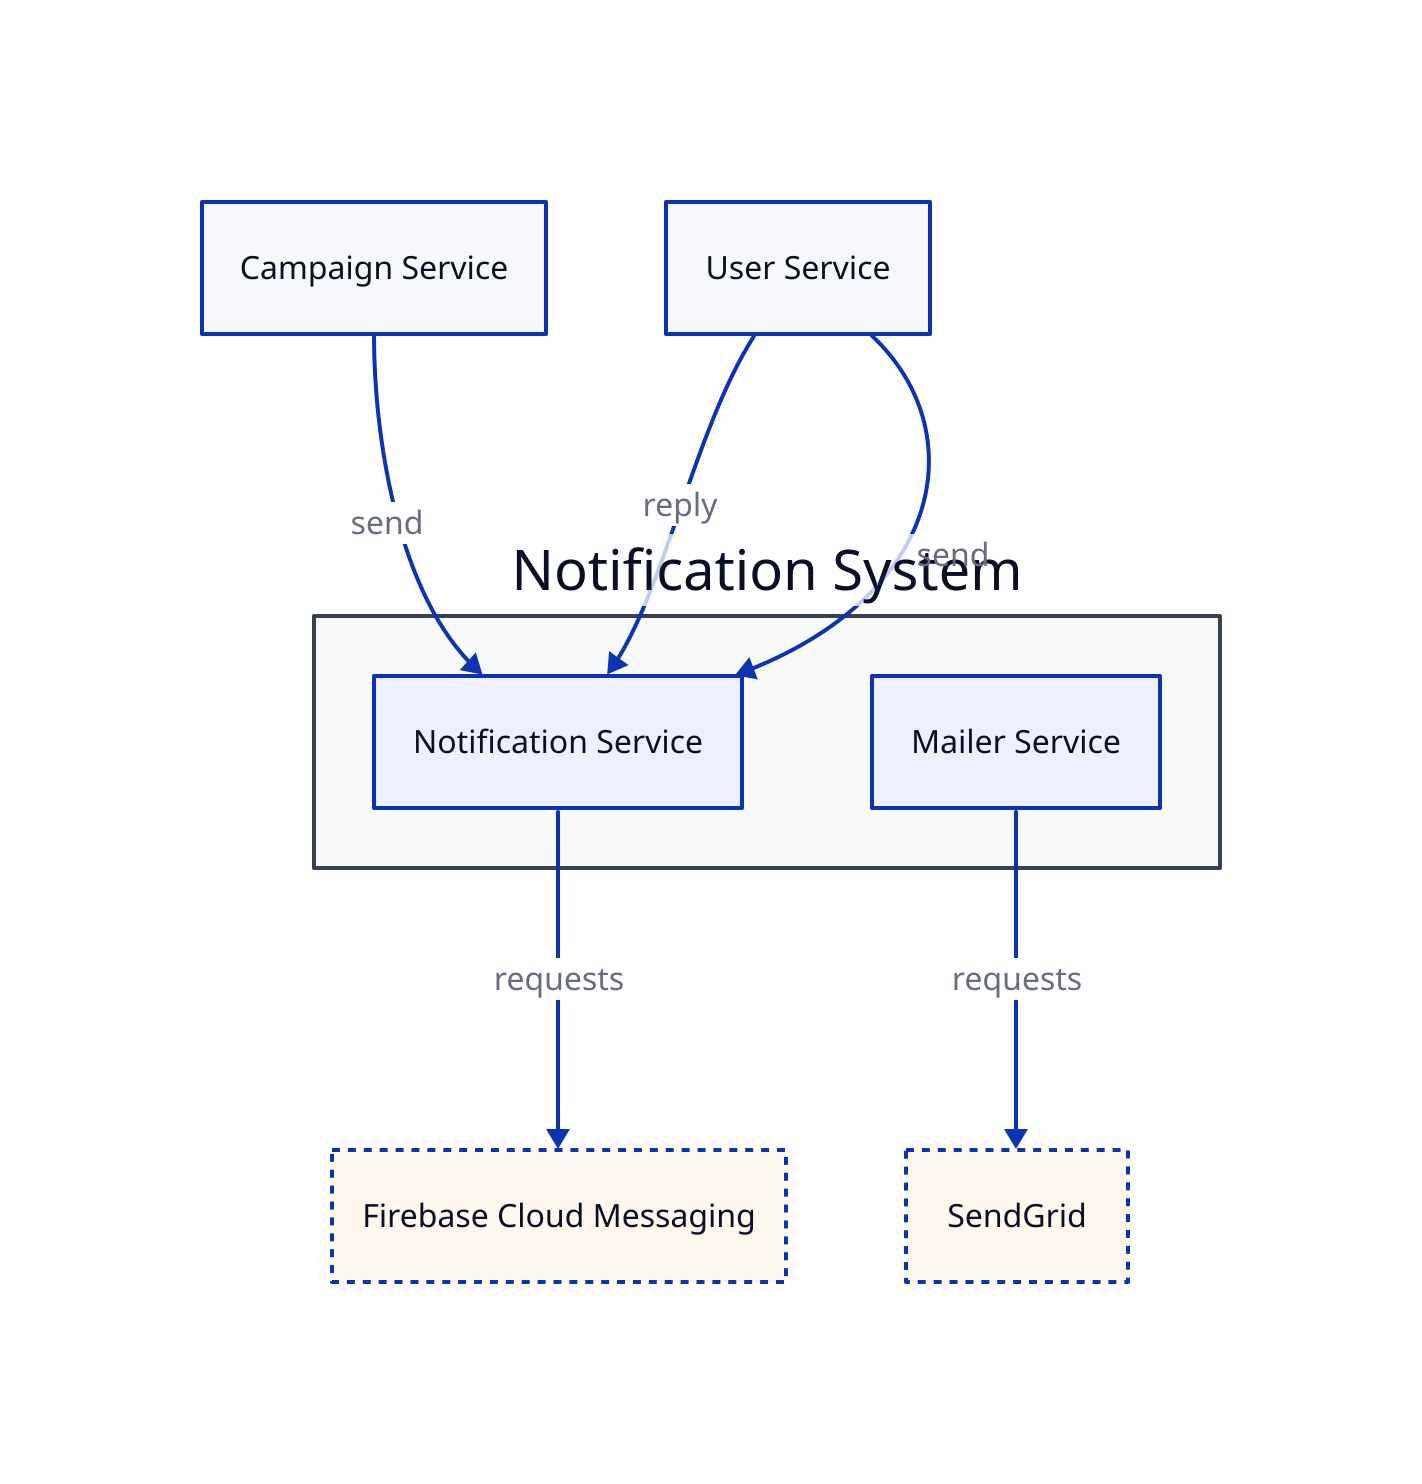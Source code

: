 
notification-system: {
  label: "Notification System"
  style: {
    stroke: "#374151"
    stroke-width: 2
    fill: "#f9fafb"
  }
}
notification-system.service_mailer-service: "Mailer Service"
notification-system.service_notification-service: "Notification Service"
service_campaign-service: "Campaign Service"
external_firebase-cloud-messaging: "Firebase Cloud Messaging"
external_firebase-cloud-messaging.style: {
  stroke-dash: 2
  fill: "#fff7ed"
}
external_sendgrid: "SendGrid"
external_sendgrid.style: {
  stroke-dash: 2
  fill: "#fff7ed"
}
service_user-service: "User Service"
service_campaign-service -> notification-system.service_notification-service: "send"
notification-system.service_mailer-service -> external_sendgrid: "requests"
notification-system.service_notification-service -> external_firebase-cloud-messaging: "requests"
service_user-service -> notification-system.service_notification-service: "reply"
service_user-service -> notification-system.service_notification-service: "send"
